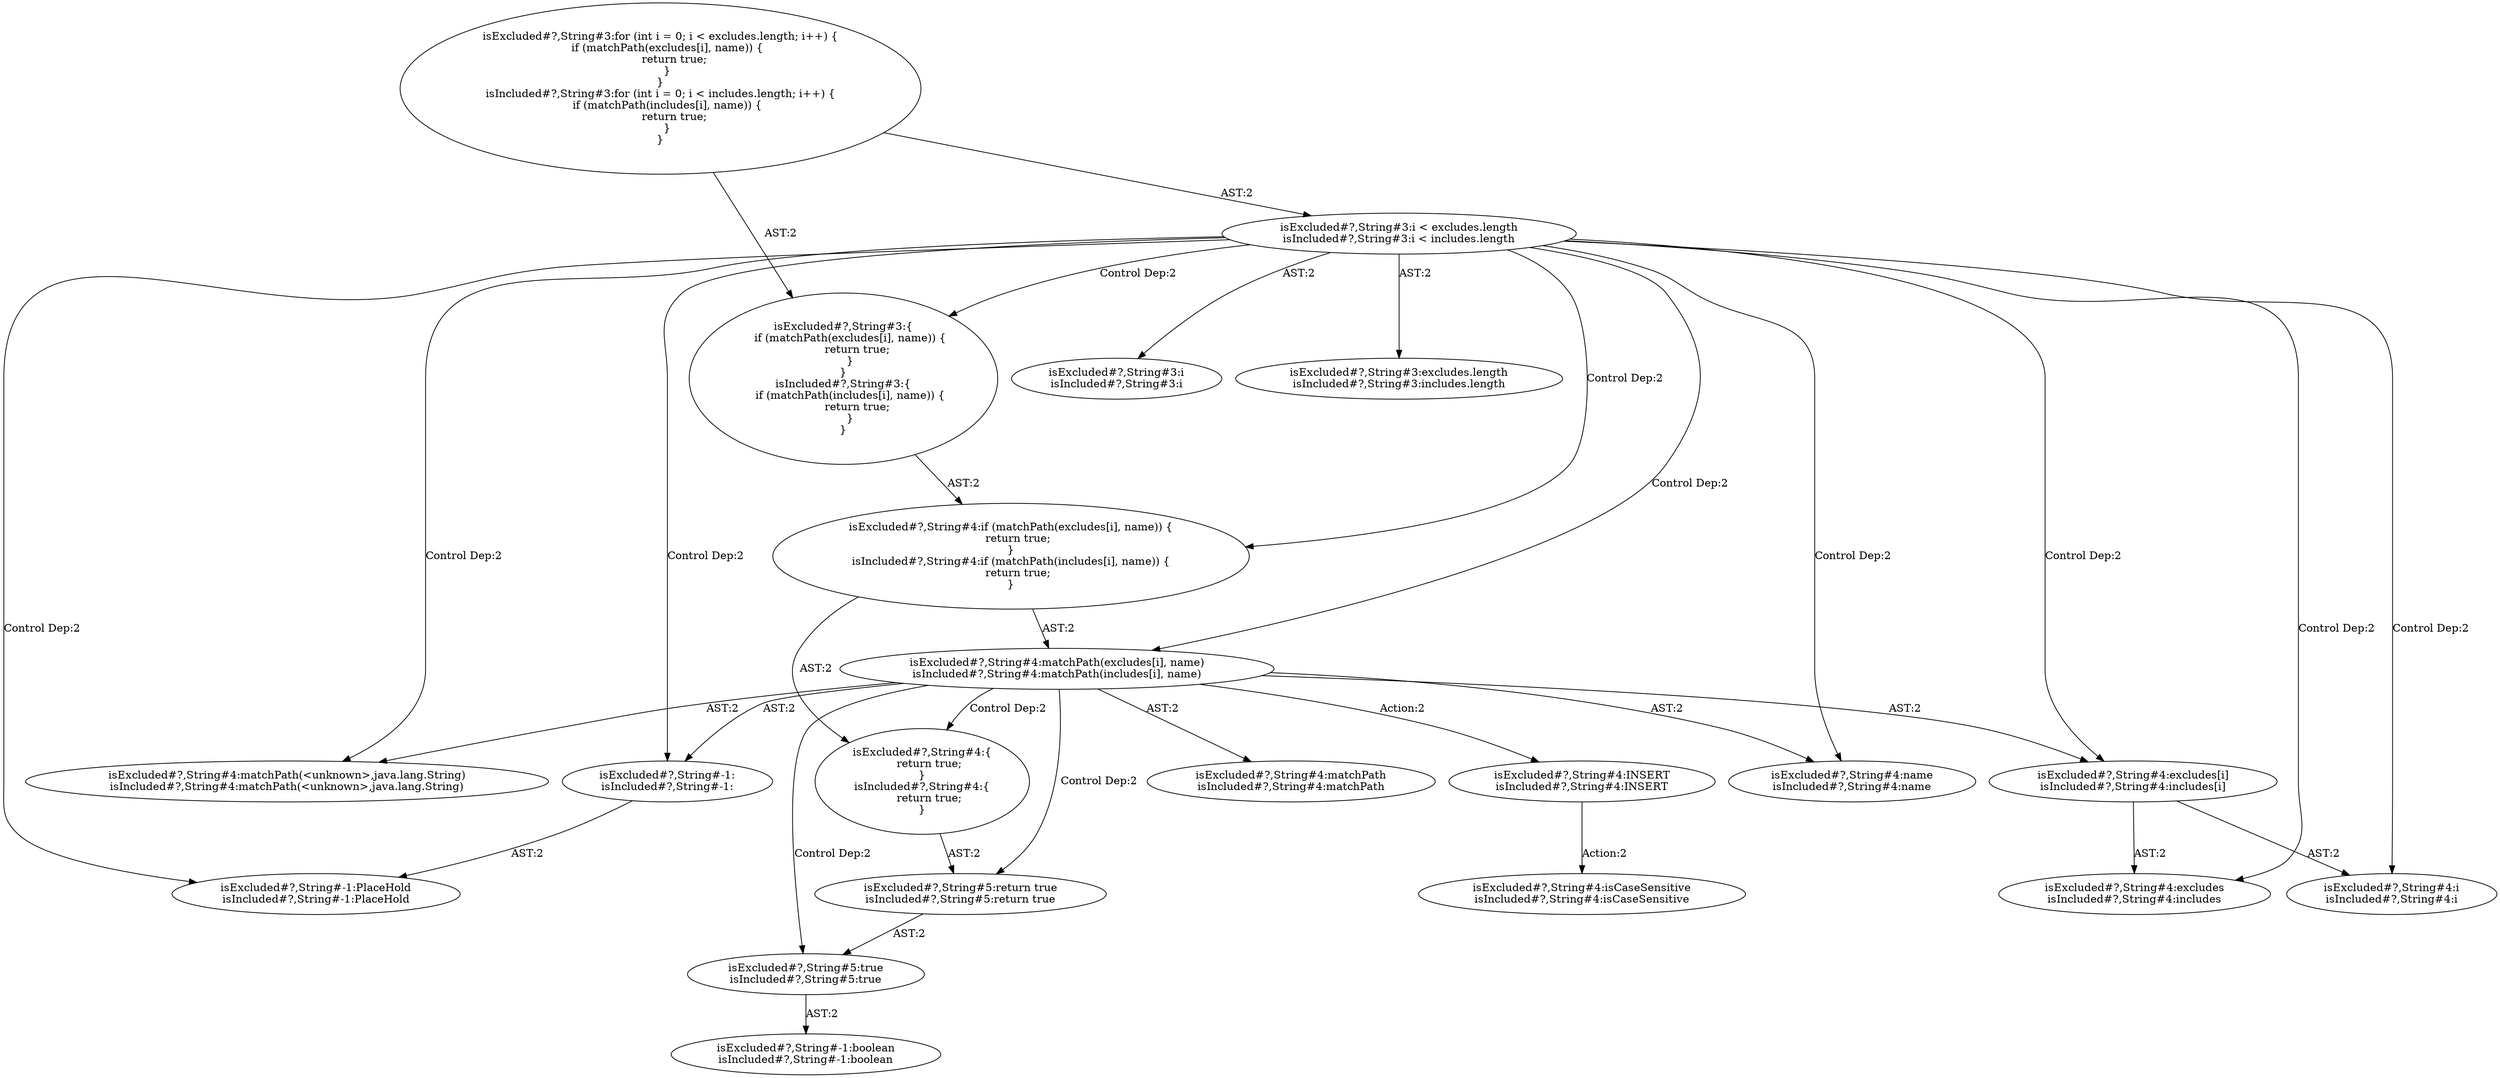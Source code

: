 digraph "Pattern" {
0 [label="isExcluded#?,String#4:INSERT
isIncluded#?,String#4:INSERT" shape=ellipse]
1 [label="isExcluded#?,String#4:matchPath(excludes[i], name)
isIncluded#?,String#4:matchPath(includes[i], name)" shape=ellipse]
2 [label="isExcluded#?,String#3:i < excludes.length
isIncluded#?,String#3:i < includes.length" shape=ellipse]
3 [label="isExcluded#?,String#3:for (int i = 0; i < excludes.length; i++) \{
    if (matchPath(excludes[i], name)) \{
        return true;
    \}
\}
isIncluded#?,String#3:for (int i = 0; i < includes.length; i++) \{
    if (matchPath(includes[i], name)) \{
        return true;
    \}
\}" shape=ellipse]
4 [label="isExcluded#?,String#3:i
isIncluded#?,String#3:i" shape=ellipse]
5 [label="isExcluded#?,String#3:excludes.length
isIncluded#?,String#3:includes.length" shape=ellipse]
6 [label="isExcluded#?,String#3:\{
    if (matchPath(excludes[i], name)) \{
        return true;
    \}
\}
isIncluded#?,String#3:\{
    if (matchPath(includes[i], name)) \{
        return true;
    \}
\}" shape=ellipse]
7 [label="isExcluded#?,String#4:if (matchPath(excludes[i], name)) \{
    return true;
\}
isIncluded#?,String#4:if (matchPath(includes[i], name)) \{
    return true;
\}" shape=ellipse]
8 [label="isExcluded#?,String#4:matchPath(<unknown>,java.lang.String)
isIncluded#?,String#4:matchPath(<unknown>,java.lang.String)" shape=ellipse]
9 [label="isExcluded#?,String#-1:
isIncluded#?,String#-1:" shape=ellipse]
10 [label="isExcluded#?,String#-1:PlaceHold
isIncluded#?,String#-1:PlaceHold" shape=ellipse]
11 [label="isExcluded#?,String#4:excludes[i]
isIncluded#?,String#4:includes[i]" shape=ellipse]
12 [label="isExcluded#?,String#4:excludes
isIncluded#?,String#4:includes" shape=ellipse]
13 [label="isExcluded#?,String#4:i
isIncluded#?,String#4:i" shape=ellipse]
14 [label="isExcluded#?,String#4:name
isIncluded#?,String#4:name" shape=ellipse]
15 [label="isExcluded#?,String#4:matchPath
isIncluded#?,String#4:matchPath" shape=ellipse]
16 [label="isExcluded#?,String#4:\{
    return true;
\}
isIncluded#?,String#4:\{
    return true;
\}" shape=ellipse]
17 [label="isExcluded#?,String#5:return true
isIncluded#?,String#5:return true" shape=ellipse]
18 [label="isExcluded#?,String#5:true
isIncluded#?,String#5:true" shape=ellipse]
19 [label="isExcluded#?,String#-1:boolean
isIncluded#?,String#-1:boolean" shape=ellipse]
20 [label="isExcluded#?,String#4:isCaseSensitive
isIncluded#?,String#4:isCaseSensitive" shape=ellipse]
0 -> 20 [label="Action:2"];
1 -> 0 [label="Action:2"];
1 -> 15 [label="AST:2"];
1 -> 9 [label="AST:2"];
1 -> 8 [label="AST:2"];
1 -> 11 [label="AST:2"];
1 -> 14 [label="AST:2"];
1 -> 16 [label="Control Dep:2"];
1 -> 17 [label="Control Dep:2"];
1 -> 18 [label="Control Dep:2"];
2 -> 1 [label="Control Dep:2"];
2 -> 4 [label="AST:2"];
2 -> 5 [label="AST:2"];
2 -> 6 [label="Control Dep:2"];
2 -> 7 [label="Control Dep:2"];
2 -> 8 [label="Control Dep:2"];
2 -> 9 [label="Control Dep:2"];
2 -> 10 [label="Control Dep:2"];
2 -> 11 [label="Control Dep:2"];
2 -> 12 [label="Control Dep:2"];
2 -> 13 [label="Control Dep:2"];
2 -> 14 [label="Control Dep:2"];
3 -> 2 [label="AST:2"];
3 -> 6 [label="AST:2"];
6 -> 7 [label="AST:2"];
7 -> 1 [label="AST:2"];
7 -> 16 [label="AST:2"];
9 -> 10 [label="AST:2"];
11 -> 12 [label="AST:2"];
11 -> 13 [label="AST:2"];
16 -> 17 [label="AST:2"];
17 -> 18 [label="AST:2"];
18 -> 19 [label="AST:2"];
}